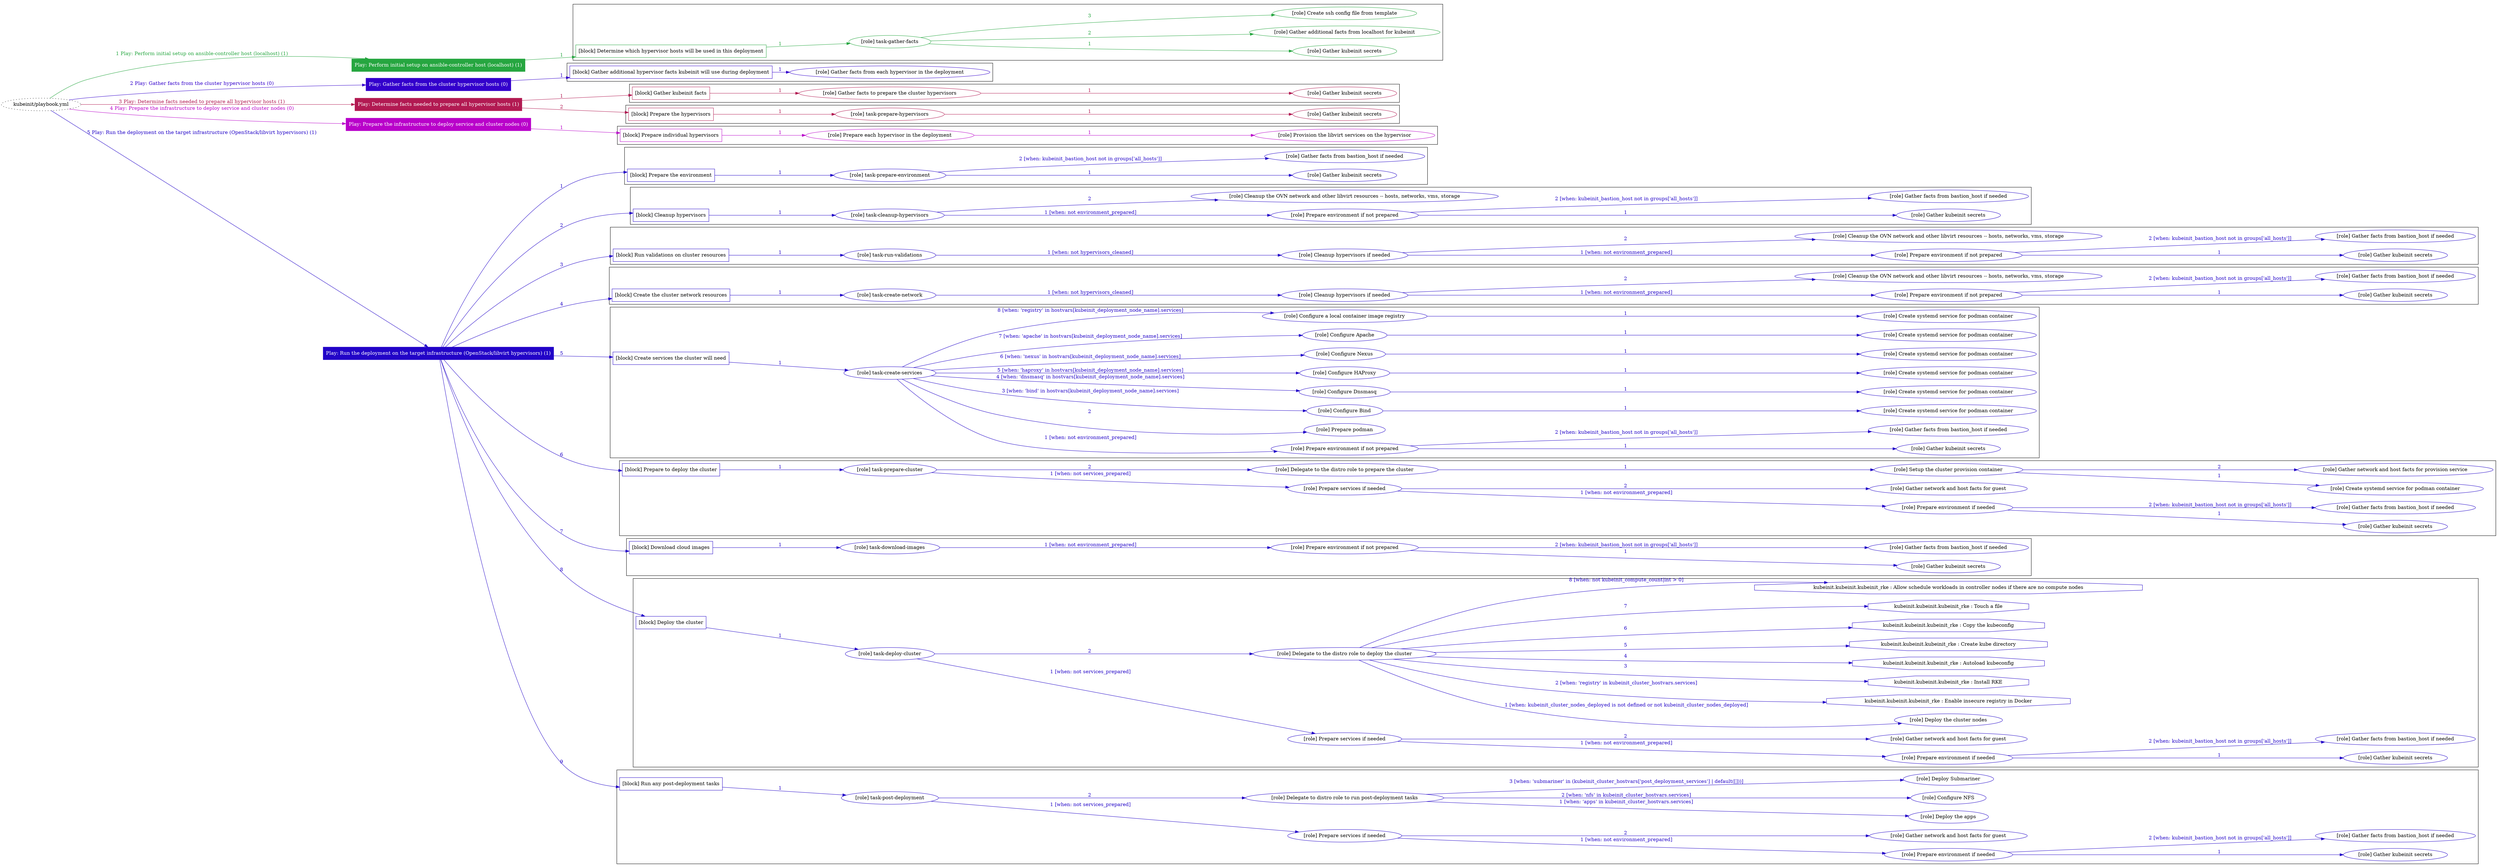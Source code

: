 digraph {
	graph [concentrate=true ordering=in rankdir=LR ratio=fill]
	edge [esep=5 sep=10]
	"kubeinit/playbook.yml" [URL="/home/runner/work/kubeinit/kubeinit/kubeinit/playbook.yml" id=playbook_e5b43197 style=dotted]
	"kubeinit/playbook.yml" -> play_6731e305 [label="1 Play: Perform initial setup on ansible-controller host (localhost) (1)" color="#26a640" fontcolor="#26a640" id=edge_play_6731e305 labeltooltip="1 Play: Perform initial setup on ansible-controller host (localhost) (1)" tooltip="1 Play: Perform initial setup on ansible-controller host (localhost) (1)"]
	subgraph "Play: Perform initial setup on ansible-controller host (localhost) (1)" {
		play_6731e305 [label="Play: Perform initial setup on ansible-controller host (localhost) (1)" URL="/home/runner/work/kubeinit/kubeinit/kubeinit/playbook.yml" color="#26a640" fontcolor="#ffffff" id=play_6731e305 shape=box style=filled tooltip=localhost]
		play_6731e305 -> block_b3681d63 [label=1 color="#26a640" fontcolor="#26a640" id=edge_block_b3681d63 labeltooltip=1 tooltip=1]
		subgraph cluster_block_b3681d63 {
			block_b3681d63 [label="[block] Determine which hypervisor hosts will be used in this deployment" URL="/home/runner/work/kubeinit/kubeinit/kubeinit/playbook.yml" color="#26a640" id=block_b3681d63 labeltooltip="Determine which hypervisor hosts will be used in this deployment" shape=box tooltip="Determine which hypervisor hosts will be used in this deployment"]
			block_b3681d63 -> role_437ab2cf [label="1 " color="#26a640" fontcolor="#26a640" id=edge_role_437ab2cf labeltooltip="1 " tooltip="1 "]
			subgraph "task-gather-facts" {
				role_437ab2cf [label="[role] task-gather-facts" URL="/home/runner/work/kubeinit/kubeinit/kubeinit/playbook.yml" color="#26a640" id=role_437ab2cf tooltip="task-gather-facts"]
				role_437ab2cf -> role_75351331 [label="1 " color="#26a640" fontcolor="#26a640" id=edge_role_75351331 labeltooltip="1 " tooltip="1 "]
				subgraph "Gather kubeinit secrets" {
					role_75351331 [label="[role] Gather kubeinit secrets" URL="/home/runner/.ansible/collections/ansible_collections/kubeinit/kubeinit/roles/kubeinit_prepare/tasks/build_hypervisors_group.yml" color="#26a640" id=role_75351331 tooltip="Gather kubeinit secrets"]
				}
				role_437ab2cf -> role_db725f07 [label="2 " color="#26a640" fontcolor="#26a640" id=edge_role_db725f07 labeltooltip="2 " tooltip="2 "]
				subgraph "Gather additional facts from localhost for kubeinit" {
					role_db725f07 [label="[role] Gather additional facts from localhost for kubeinit" URL="/home/runner/.ansible/collections/ansible_collections/kubeinit/kubeinit/roles/kubeinit_prepare/tasks/build_hypervisors_group.yml" color="#26a640" id=role_db725f07 tooltip="Gather additional facts from localhost for kubeinit"]
				}
				role_437ab2cf -> role_77120d6d [label="3 " color="#26a640" fontcolor="#26a640" id=edge_role_77120d6d labeltooltip="3 " tooltip="3 "]
				subgraph "Create ssh config file from template" {
					role_77120d6d [label="[role] Create ssh config file from template" URL="/home/runner/.ansible/collections/ansible_collections/kubeinit/kubeinit/roles/kubeinit_prepare/tasks/build_hypervisors_group.yml" color="#26a640" id=role_77120d6d tooltip="Create ssh config file from template"]
				}
			}
		}
	}
	"kubeinit/playbook.yml" -> play_72073419 [label="2 Play: Gather facts from the cluster hypervisor hosts (0)" color="#3300cc" fontcolor="#3300cc" id=edge_play_72073419 labeltooltip="2 Play: Gather facts from the cluster hypervisor hosts (0)" tooltip="2 Play: Gather facts from the cluster hypervisor hosts (0)"]
	subgraph "Play: Gather facts from the cluster hypervisor hosts (0)" {
		play_72073419 [label="Play: Gather facts from the cluster hypervisor hosts (0)" URL="/home/runner/work/kubeinit/kubeinit/kubeinit/playbook.yml" color="#3300cc" fontcolor="#ffffff" id=play_72073419 shape=box style=filled tooltip="Play: Gather facts from the cluster hypervisor hosts (0)"]
		play_72073419 -> block_6fa44863 [label=1 color="#3300cc" fontcolor="#3300cc" id=edge_block_6fa44863 labeltooltip=1 tooltip=1]
		subgraph cluster_block_6fa44863 {
			block_6fa44863 [label="[block] Gather additional hypervisor facts kubeinit will use during deployment" URL="/home/runner/work/kubeinit/kubeinit/kubeinit/playbook.yml" color="#3300cc" id=block_6fa44863 labeltooltip="Gather additional hypervisor facts kubeinit will use during deployment" shape=box tooltip="Gather additional hypervisor facts kubeinit will use during deployment"]
			block_6fa44863 -> role_35216594 [label="1 " color="#3300cc" fontcolor="#3300cc" id=edge_role_35216594 labeltooltip="1 " tooltip="1 "]
			subgraph "Gather facts from each hypervisor in the deployment" {
				role_35216594 [label="[role] Gather facts from each hypervisor in the deployment" URL="/home/runner/work/kubeinit/kubeinit/kubeinit/playbook.yml" color="#3300cc" id=role_35216594 tooltip="Gather facts from each hypervisor in the deployment"]
			}
		}
	}
	"kubeinit/playbook.yml" -> play_fef7a45b [label="3 Play: Determine facts needed to prepare all hypervisor hosts (1)" color="#b21a52" fontcolor="#b21a52" id=edge_play_fef7a45b labeltooltip="3 Play: Determine facts needed to prepare all hypervisor hosts (1)" tooltip="3 Play: Determine facts needed to prepare all hypervisor hosts (1)"]
	subgraph "Play: Determine facts needed to prepare all hypervisor hosts (1)" {
		play_fef7a45b [label="Play: Determine facts needed to prepare all hypervisor hosts (1)" URL="/home/runner/work/kubeinit/kubeinit/kubeinit/playbook.yml" color="#b21a52" fontcolor="#ffffff" id=play_fef7a45b shape=box style=filled tooltip=localhost]
		play_fef7a45b -> block_d60f68db [label=1 color="#b21a52" fontcolor="#b21a52" id=edge_block_d60f68db labeltooltip=1 tooltip=1]
		subgraph cluster_block_d60f68db {
			block_d60f68db [label="[block] Gather kubeinit facts" URL="/home/runner/work/kubeinit/kubeinit/kubeinit/playbook.yml" color="#b21a52" id=block_d60f68db labeltooltip="Gather kubeinit facts" shape=box tooltip="Gather kubeinit facts"]
			block_d60f68db -> role_01f25e96 [label="1 " color="#b21a52" fontcolor="#b21a52" id=edge_role_01f25e96 labeltooltip="1 " tooltip="1 "]
			subgraph "Gather facts to prepare the cluster hypervisors" {
				role_01f25e96 [label="[role] Gather facts to prepare the cluster hypervisors" URL="/home/runner/work/kubeinit/kubeinit/kubeinit/playbook.yml" color="#b21a52" id=role_01f25e96 tooltip="Gather facts to prepare the cluster hypervisors"]
				role_01f25e96 -> role_ce411f39 [label="1 " color="#b21a52" fontcolor="#b21a52" id=edge_role_ce411f39 labeltooltip="1 " tooltip="1 "]
				subgraph "Gather kubeinit secrets" {
					role_ce411f39 [label="[role] Gather kubeinit secrets" URL="/home/runner/.ansible/collections/ansible_collections/kubeinit/kubeinit/roles/kubeinit_prepare/tasks/gather_kubeinit_facts.yml" color="#b21a52" id=role_ce411f39 tooltip="Gather kubeinit secrets"]
				}
			}
		}
		play_fef7a45b -> block_b9fd15af [label=2 color="#b21a52" fontcolor="#b21a52" id=edge_block_b9fd15af labeltooltip=2 tooltip=2]
		subgraph cluster_block_b9fd15af {
			block_b9fd15af [label="[block] Prepare the hypervisors" URL="/home/runner/work/kubeinit/kubeinit/kubeinit/playbook.yml" color="#b21a52" id=block_b9fd15af labeltooltip="Prepare the hypervisors" shape=box tooltip="Prepare the hypervisors"]
			block_b9fd15af -> role_7b526070 [label="1 " color="#b21a52" fontcolor="#b21a52" id=edge_role_7b526070 labeltooltip="1 " tooltip="1 "]
			subgraph "task-prepare-hypervisors" {
				role_7b526070 [label="[role] task-prepare-hypervisors" URL="/home/runner/work/kubeinit/kubeinit/kubeinit/playbook.yml" color="#b21a52" id=role_7b526070 tooltip="task-prepare-hypervisors"]
				role_7b526070 -> role_4bcc6e3e [label="1 " color="#b21a52" fontcolor="#b21a52" id=edge_role_4bcc6e3e labeltooltip="1 " tooltip="1 "]
				subgraph "Gather kubeinit secrets" {
					role_4bcc6e3e [label="[role] Gather kubeinit secrets" URL="/home/runner/.ansible/collections/ansible_collections/kubeinit/kubeinit/roles/kubeinit_prepare/tasks/gather_kubeinit_facts.yml" color="#b21a52" id=role_4bcc6e3e tooltip="Gather kubeinit secrets"]
				}
			}
		}
	}
	"kubeinit/playbook.yml" -> play_8bc6c822 [label="4 Play: Prepare the infrastructure to deploy service and cluster nodes (0)" color="#b902ca" fontcolor="#b902ca" id=edge_play_8bc6c822 labeltooltip="4 Play: Prepare the infrastructure to deploy service and cluster nodes (0)" tooltip="4 Play: Prepare the infrastructure to deploy service and cluster nodes (0)"]
	subgraph "Play: Prepare the infrastructure to deploy service and cluster nodes (0)" {
		play_8bc6c822 [label="Play: Prepare the infrastructure to deploy service and cluster nodes (0)" URL="/home/runner/work/kubeinit/kubeinit/kubeinit/playbook.yml" color="#b902ca" fontcolor="#ffffff" id=play_8bc6c822 shape=box style=filled tooltip="Play: Prepare the infrastructure to deploy service and cluster nodes (0)"]
		play_8bc6c822 -> block_b586f96e [label=1 color="#b902ca" fontcolor="#b902ca" id=edge_block_b586f96e labeltooltip=1 tooltip=1]
		subgraph cluster_block_b586f96e {
			block_b586f96e [label="[block] Prepare individual hypervisors" URL="/home/runner/work/kubeinit/kubeinit/kubeinit/playbook.yml" color="#b902ca" id=block_b586f96e labeltooltip="Prepare individual hypervisors" shape=box tooltip="Prepare individual hypervisors"]
			block_b586f96e -> role_e8e0c2a1 [label="1 " color="#b902ca" fontcolor="#b902ca" id=edge_role_e8e0c2a1 labeltooltip="1 " tooltip="1 "]
			subgraph "Prepare each hypervisor in the deployment" {
				role_e8e0c2a1 [label="[role] Prepare each hypervisor in the deployment" URL="/home/runner/work/kubeinit/kubeinit/kubeinit/playbook.yml" color="#b902ca" id=role_e8e0c2a1 tooltip="Prepare each hypervisor in the deployment"]
				role_e8e0c2a1 -> role_58a31b5b [label="1 " color="#b902ca" fontcolor="#b902ca" id=edge_role_58a31b5b labeltooltip="1 " tooltip="1 "]
				subgraph "Provision the libvirt services on the hypervisor" {
					role_58a31b5b [label="[role] Provision the libvirt services on the hypervisor" URL="/home/runner/.ansible/collections/ansible_collections/kubeinit/kubeinit/roles/kubeinit_prepare/tasks/prepare_hypervisor.yml" color="#b902ca" id=role_58a31b5b tooltip="Provision the libvirt services on the hypervisor"]
				}
			}
		}
	}
	"kubeinit/playbook.yml" -> play_6dfbe5f4 [label="5 Play: Run the deployment on the target infrastructure (OpenStack/libvirt hypervisors) (1)" color="#2204c8" fontcolor="#2204c8" id=edge_play_6dfbe5f4 labeltooltip="5 Play: Run the deployment on the target infrastructure (OpenStack/libvirt hypervisors) (1)" tooltip="5 Play: Run the deployment on the target infrastructure (OpenStack/libvirt hypervisors) (1)"]
	subgraph "Play: Run the deployment on the target infrastructure (OpenStack/libvirt hypervisors) (1)" {
		play_6dfbe5f4 [label="Play: Run the deployment on the target infrastructure (OpenStack/libvirt hypervisors) (1)" URL="/home/runner/work/kubeinit/kubeinit/kubeinit/playbook.yml" color="#2204c8" fontcolor="#ffffff" id=play_6dfbe5f4 shape=box style=filled tooltip=localhost]
		play_6dfbe5f4 -> block_b736e862 [label=1 color="#2204c8" fontcolor="#2204c8" id=edge_block_b736e862 labeltooltip=1 tooltip=1]
		subgraph cluster_block_b736e862 {
			block_b736e862 [label="[block] Prepare the environment" URL="/home/runner/work/kubeinit/kubeinit/kubeinit/playbook.yml" color="#2204c8" id=block_b736e862 labeltooltip="Prepare the environment" shape=box tooltip="Prepare the environment"]
			block_b736e862 -> role_d4042da0 [label="1 " color="#2204c8" fontcolor="#2204c8" id=edge_role_d4042da0 labeltooltip="1 " tooltip="1 "]
			subgraph "task-prepare-environment" {
				role_d4042da0 [label="[role] task-prepare-environment" URL="/home/runner/work/kubeinit/kubeinit/kubeinit/playbook.yml" color="#2204c8" id=role_d4042da0 tooltip="task-prepare-environment"]
				role_d4042da0 -> role_0a736695 [label="1 " color="#2204c8" fontcolor="#2204c8" id=edge_role_0a736695 labeltooltip="1 " tooltip="1 "]
				subgraph "Gather kubeinit secrets" {
					role_0a736695 [label="[role] Gather kubeinit secrets" URL="/home/runner/.ansible/collections/ansible_collections/kubeinit/kubeinit/roles/kubeinit_prepare/tasks/gather_kubeinit_facts.yml" color="#2204c8" id=role_0a736695 tooltip="Gather kubeinit secrets"]
				}
				role_d4042da0 -> role_b9f1ec9a [label="2 [when: kubeinit_bastion_host not in groups['all_hosts']]" color="#2204c8" fontcolor="#2204c8" id=edge_role_b9f1ec9a labeltooltip="2 [when: kubeinit_bastion_host not in groups['all_hosts']]" tooltip="2 [when: kubeinit_bastion_host not in groups['all_hosts']]"]
				subgraph "Gather facts from bastion_host if needed" {
					role_b9f1ec9a [label="[role] Gather facts from bastion_host if needed" URL="/home/runner/.ansible/collections/ansible_collections/kubeinit/kubeinit/roles/kubeinit_prepare/tasks/main.yml" color="#2204c8" id=role_b9f1ec9a tooltip="Gather facts from bastion_host if needed"]
				}
			}
		}
		play_6dfbe5f4 -> block_bfe61a09 [label=2 color="#2204c8" fontcolor="#2204c8" id=edge_block_bfe61a09 labeltooltip=2 tooltip=2]
		subgraph cluster_block_bfe61a09 {
			block_bfe61a09 [label="[block] Cleanup hypervisors" URL="/home/runner/work/kubeinit/kubeinit/kubeinit/playbook.yml" color="#2204c8" id=block_bfe61a09 labeltooltip="Cleanup hypervisors" shape=box tooltip="Cleanup hypervisors"]
			block_bfe61a09 -> role_26ad5197 [label="1 " color="#2204c8" fontcolor="#2204c8" id=edge_role_26ad5197 labeltooltip="1 " tooltip="1 "]
			subgraph "task-cleanup-hypervisors" {
				role_26ad5197 [label="[role] task-cleanup-hypervisors" URL="/home/runner/work/kubeinit/kubeinit/kubeinit/playbook.yml" color="#2204c8" id=role_26ad5197 tooltip="task-cleanup-hypervisors"]
				role_26ad5197 -> role_f954d0b8 [label="1 [when: not environment_prepared]" color="#2204c8" fontcolor="#2204c8" id=edge_role_f954d0b8 labeltooltip="1 [when: not environment_prepared]" tooltip="1 [when: not environment_prepared]"]
				subgraph "Prepare environment if not prepared" {
					role_f954d0b8 [label="[role] Prepare environment if not prepared" URL="/home/runner/.ansible/collections/ansible_collections/kubeinit/kubeinit/roles/kubeinit_libvirt/tasks/cleanup_hypervisors.yml" color="#2204c8" id=role_f954d0b8 tooltip="Prepare environment if not prepared"]
					role_f954d0b8 -> role_01b37841 [label="1 " color="#2204c8" fontcolor="#2204c8" id=edge_role_01b37841 labeltooltip="1 " tooltip="1 "]
					subgraph "Gather kubeinit secrets" {
						role_01b37841 [label="[role] Gather kubeinit secrets" URL="/home/runner/.ansible/collections/ansible_collections/kubeinit/kubeinit/roles/kubeinit_prepare/tasks/gather_kubeinit_facts.yml" color="#2204c8" id=role_01b37841 tooltip="Gather kubeinit secrets"]
					}
					role_f954d0b8 -> role_ae064ba0 [label="2 [when: kubeinit_bastion_host not in groups['all_hosts']]" color="#2204c8" fontcolor="#2204c8" id=edge_role_ae064ba0 labeltooltip="2 [when: kubeinit_bastion_host not in groups['all_hosts']]" tooltip="2 [when: kubeinit_bastion_host not in groups['all_hosts']]"]
					subgraph "Gather facts from bastion_host if needed" {
						role_ae064ba0 [label="[role] Gather facts from bastion_host if needed" URL="/home/runner/.ansible/collections/ansible_collections/kubeinit/kubeinit/roles/kubeinit_prepare/tasks/main.yml" color="#2204c8" id=role_ae064ba0 tooltip="Gather facts from bastion_host if needed"]
					}
				}
				role_26ad5197 -> role_a66ab19c [label="2 " color="#2204c8" fontcolor="#2204c8" id=edge_role_a66ab19c labeltooltip="2 " tooltip="2 "]
				subgraph "Cleanup the OVN network and other libvirt resources -- hosts, networks, vms, storage" {
					role_a66ab19c [label="[role] Cleanup the OVN network and other libvirt resources -- hosts, networks, vms, storage" URL="/home/runner/.ansible/collections/ansible_collections/kubeinit/kubeinit/roles/kubeinit_libvirt/tasks/cleanup_hypervisors.yml" color="#2204c8" id=role_a66ab19c tooltip="Cleanup the OVN network and other libvirt resources -- hosts, networks, vms, storage"]
				}
			}
		}
		play_6dfbe5f4 -> block_b10ed9be [label=3 color="#2204c8" fontcolor="#2204c8" id=edge_block_b10ed9be labeltooltip=3 tooltip=3]
		subgraph cluster_block_b10ed9be {
			block_b10ed9be [label="[block] Run validations on cluster resources" URL="/home/runner/work/kubeinit/kubeinit/kubeinit/playbook.yml" color="#2204c8" id=block_b10ed9be labeltooltip="Run validations on cluster resources" shape=box tooltip="Run validations on cluster resources"]
			block_b10ed9be -> role_ab73ddde [label="1 " color="#2204c8" fontcolor="#2204c8" id=edge_role_ab73ddde labeltooltip="1 " tooltip="1 "]
			subgraph "task-run-validations" {
				role_ab73ddde [label="[role] task-run-validations" URL="/home/runner/work/kubeinit/kubeinit/kubeinit/playbook.yml" color="#2204c8" id=role_ab73ddde tooltip="task-run-validations"]
				role_ab73ddde -> role_ed09f75f [label="1 [when: not hypervisors_cleaned]" color="#2204c8" fontcolor="#2204c8" id=edge_role_ed09f75f labeltooltip="1 [when: not hypervisors_cleaned]" tooltip="1 [when: not hypervisors_cleaned]"]
				subgraph "Cleanup hypervisors if needed" {
					role_ed09f75f [label="[role] Cleanup hypervisors if needed" URL="/home/runner/.ansible/collections/ansible_collections/kubeinit/kubeinit/roles/kubeinit_validations/tasks/main.yml" color="#2204c8" id=role_ed09f75f tooltip="Cleanup hypervisors if needed"]
					role_ed09f75f -> role_bd2a3592 [label="1 [when: not environment_prepared]" color="#2204c8" fontcolor="#2204c8" id=edge_role_bd2a3592 labeltooltip="1 [when: not environment_prepared]" tooltip="1 [when: not environment_prepared]"]
					subgraph "Prepare environment if not prepared" {
						role_bd2a3592 [label="[role] Prepare environment if not prepared" URL="/home/runner/.ansible/collections/ansible_collections/kubeinit/kubeinit/roles/kubeinit_libvirt/tasks/cleanup_hypervisors.yml" color="#2204c8" id=role_bd2a3592 tooltip="Prepare environment if not prepared"]
						role_bd2a3592 -> role_740865bc [label="1 " color="#2204c8" fontcolor="#2204c8" id=edge_role_740865bc labeltooltip="1 " tooltip="1 "]
						subgraph "Gather kubeinit secrets" {
							role_740865bc [label="[role] Gather kubeinit secrets" URL="/home/runner/.ansible/collections/ansible_collections/kubeinit/kubeinit/roles/kubeinit_prepare/tasks/gather_kubeinit_facts.yml" color="#2204c8" id=role_740865bc tooltip="Gather kubeinit secrets"]
						}
						role_bd2a3592 -> role_7c734d20 [label="2 [when: kubeinit_bastion_host not in groups['all_hosts']]" color="#2204c8" fontcolor="#2204c8" id=edge_role_7c734d20 labeltooltip="2 [when: kubeinit_bastion_host not in groups['all_hosts']]" tooltip="2 [when: kubeinit_bastion_host not in groups['all_hosts']]"]
						subgraph "Gather facts from bastion_host if needed" {
							role_7c734d20 [label="[role] Gather facts from bastion_host if needed" URL="/home/runner/.ansible/collections/ansible_collections/kubeinit/kubeinit/roles/kubeinit_prepare/tasks/main.yml" color="#2204c8" id=role_7c734d20 tooltip="Gather facts from bastion_host if needed"]
						}
					}
					role_ed09f75f -> role_f7954435 [label="2 " color="#2204c8" fontcolor="#2204c8" id=edge_role_f7954435 labeltooltip="2 " tooltip="2 "]
					subgraph "Cleanup the OVN network and other libvirt resources -- hosts, networks, vms, storage" {
						role_f7954435 [label="[role] Cleanup the OVN network and other libvirt resources -- hosts, networks, vms, storage" URL="/home/runner/.ansible/collections/ansible_collections/kubeinit/kubeinit/roles/kubeinit_libvirt/tasks/cleanup_hypervisors.yml" color="#2204c8" id=role_f7954435 tooltip="Cleanup the OVN network and other libvirt resources -- hosts, networks, vms, storage"]
					}
				}
			}
		}
		play_6dfbe5f4 -> block_951c4554 [label=4 color="#2204c8" fontcolor="#2204c8" id=edge_block_951c4554 labeltooltip=4 tooltip=4]
		subgraph cluster_block_951c4554 {
			block_951c4554 [label="[block] Create the cluster network resources" URL="/home/runner/work/kubeinit/kubeinit/kubeinit/playbook.yml" color="#2204c8" id=block_951c4554 labeltooltip="Create the cluster network resources" shape=box tooltip="Create the cluster network resources"]
			block_951c4554 -> role_a13f71f9 [label="1 " color="#2204c8" fontcolor="#2204c8" id=edge_role_a13f71f9 labeltooltip="1 " tooltip="1 "]
			subgraph "task-create-network" {
				role_a13f71f9 [label="[role] task-create-network" URL="/home/runner/work/kubeinit/kubeinit/kubeinit/playbook.yml" color="#2204c8" id=role_a13f71f9 tooltip="task-create-network"]
				role_a13f71f9 -> role_6d97ff45 [label="1 [when: not hypervisors_cleaned]" color="#2204c8" fontcolor="#2204c8" id=edge_role_6d97ff45 labeltooltip="1 [when: not hypervisors_cleaned]" tooltip="1 [when: not hypervisors_cleaned]"]
				subgraph "Cleanup hypervisors if needed" {
					role_6d97ff45 [label="[role] Cleanup hypervisors if needed" URL="/home/runner/.ansible/collections/ansible_collections/kubeinit/kubeinit/roles/kubeinit_libvirt/tasks/create_network.yml" color="#2204c8" id=role_6d97ff45 tooltip="Cleanup hypervisors if needed"]
					role_6d97ff45 -> role_1e493fc8 [label="1 [when: not environment_prepared]" color="#2204c8" fontcolor="#2204c8" id=edge_role_1e493fc8 labeltooltip="1 [when: not environment_prepared]" tooltip="1 [when: not environment_prepared]"]
					subgraph "Prepare environment if not prepared" {
						role_1e493fc8 [label="[role] Prepare environment if not prepared" URL="/home/runner/.ansible/collections/ansible_collections/kubeinit/kubeinit/roles/kubeinit_libvirt/tasks/cleanup_hypervisors.yml" color="#2204c8" id=role_1e493fc8 tooltip="Prepare environment if not prepared"]
						role_1e493fc8 -> role_e768059a [label="1 " color="#2204c8" fontcolor="#2204c8" id=edge_role_e768059a labeltooltip="1 " tooltip="1 "]
						subgraph "Gather kubeinit secrets" {
							role_e768059a [label="[role] Gather kubeinit secrets" URL="/home/runner/.ansible/collections/ansible_collections/kubeinit/kubeinit/roles/kubeinit_prepare/tasks/gather_kubeinit_facts.yml" color="#2204c8" id=role_e768059a tooltip="Gather kubeinit secrets"]
						}
						role_1e493fc8 -> role_b37c4381 [label="2 [when: kubeinit_bastion_host not in groups['all_hosts']]" color="#2204c8" fontcolor="#2204c8" id=edge_role_b37c4381 labeltooltip="2 [when: kubeinit_bastion_host not in groups['all_hosts']]" tooltip="2 [when: kubeinit_bastion_host not in groups['all_hosts']]"]
						subgraph "Gather facts from bastion_host if needed" {
							role_b37c4381 [label="[role] Gather facts from bastion_host if needed" URL="/home/runner/.ansible/collections/ansible_collections/kubeinit/kubeinit/roles/kubeinit_prepare/tasks/main.yml" color="#2204c8" id=role_b37c4381 tooltip="Gather facts from bastion_host if needed"]
						}
					}
					role_6d97ff45 -> role_09455e68 [label="2 " color="#2204c8" fontcolor="#2204c8" id=edge_role_09455e68 labeltooltip="2 " tooltip="2 "]
					subgraph "Cleanup the OVN network and other libvirt resources -- hosts, networks, vms, storage" {
						role_09455e68 [label="[role] Cleanup the OVN network and other libvirt resources -- hosts, networks, vms, storage" URL="/home/runner/.ansible/collections/ansible_collections/kubeinit/kubeinit/roles/kubeinit_libvirt/tasks/cleanup_hypervisors.yml" color="#2204c8" id=role_09455e68 tooltip="Cleanup the OVN network and other libvirt resources -- hosts, networks, vms, storage"]
					}
				}
			}
		}
		play_6dfbe5f4 -> block_b1079f41 [label=5 color="#2204c8" fontcolor="#2204c8" id=edge_block_b1079f41 labeltooltip=5 tooltip=5]
		subgraph cluster_block_b1079f41 {
			block_b1079f41 [label="[block] Create services the cluster will need" URL="/home/runner/work/kubeinit/kubeinit/kubeinit/playbook.yml" color="#2204c8" id=block_b1079f41 labeltooltip="Create services the cluster will need" shape=box tooltip="Create services the cluster will need"]
			block_b1079f41 -> role_1b0fa3a2 [label="1 " color="#2204c8" fontcolor="#2204c8" id=edge_role_1b0fa3a2 labeltooltip="1 " tooltip="1 "]
			subgraph "task-create-services" {
				role_1b0fa3a2 [label="[role] task-create-services" URL="/home/runner/work/kubeinit/kubeinit/kubeinit/playbook.yml" color="#2204c8" id=role_1b0fa3a2 tooltip="task-create-services"]
				role_1b0fa3a2 -> role_25ea1fac [label="1 [when: not environment_prepared]" color="#2204c8" fontcolor="#2204c8" id=edge_role_25ea1fac labeltooltip="1 [when: not environment_prepared]" tooltip="1 [when: not environment_prepared]"]
				subgraph "Prepare environment if not prepared" {
					role_25ea1fac [label="[role] Prepare environment if not prepared" URL="/home/runner/.ansible/collections/ansible_collections/kubeinit/kubeinit/roles/kubeinit_services/tasks/main.yml" color="#2204c8" id=role_25ea1fac tooltip="Prepare environment if not prepared"]
					role_25ea1fac -> role_dfe9394c [label="1 " color="#2204c8" fontcolor="#2204c8" id=edge_role_dfe9394c labeltooltip="1 " tooltip="1 "]
					subgraph "Gather kubeinit secrets" {
						role_dfe9394c [label="[role] Gather kubeinit secrets" URL="/home/runner/.ansible/collections/ansible_collections/kubeinit/kubeinit/roles/kubeinit_prepare/tasks/gather_kubeinit_facts.yml" color="#2204c8" id=role_dfe9394c tooltip="Gather kubeinit secrets"]
					}
					role_25ea1fac -> role_5c1d70ce [label="2 [when: kubeinit_bastion_host not in groups['all_hosts']]" color="#2204c8" fontcolor="#2204c8" id=edge_role_5c1d70ce labeltooltip="2 [when: kubeinit_bastion_host not in groups['all_hosts']]" tooltip="2 [when: kubeinit_bastion_host not in groups['all_hosts']]"]
					subgraph "Gather facts from bastion_host if needed" {
						role_5c1d70ce [label="[role] Gather facts from bastion_host if needed" URL="/home/runner/.ansible/collections/ansible_collections/kubeinit/kubeinit/roles/kubeinit_prepare/tasks/main.yml" color="#2204c8" id=role_5c1d70ce tooltip="Gather facts from bastion_host if needed"]
					}
				}
				role_1b0fa3a2 -> role_040b3873 [label="2 " color="#2204c8" fontcolor="#2204c8" id=edge_role_040b3873 labeltooltip="2 " tooltip="2 "]
				subgraph "Prepare podman" {
					role_040b3873 [label="[role] Prepare podman" URL="/home/runner/.ansible/collections/ansible_collections/kubeinit/kubeinit/roles/kubeinit_services/tasks/00_create_service_pod.yml" color="#2204c8" id=role_040b3873 tooltip="Prepare podman"]
				}
				role_1b0fa3a2 -> role_504daa87 [label="3 [when: 'bind' in hostvars[kubeinit_deployment_node_name].services]" color="#2204c8" fontcolor="#2204c8" id=edge_role_504daa87 labeltooltip="3 [when: 'bind' in hostvars[kubeinit_deployment_node_name].services]" tooltip="3 [when: 'bind' in hostvars[kubeinit_deployment_node_name].services]"]
				subgraph "Configure Bind" {
					role_504daa87 [label="[role] Configure Bind" URL="/home/runner/.ansible/collections/ansible_collections/kubeinit/kubeinit/roles/kubeinit_services/tasks/start_services_containers.yml" color="#2204c8" id=role_504daa87 tooltip="Configure Bind"]
					role_504daa87 -> role_abf6d89b [label="1 " color="#2204c8" fontcolor="#2204c8" id=edge_role_abf6d89b labeltooltip="1 " tooltip="1 "]
					subgraph "Create systemd service for podman container" {
						role_abf6d89b [label="[role] Create systemd service for podman container" URL="/home/runner/.ansible/collections/ansible_collections/kubeinit/kubeinit/roles/kubeinit_bind/tasks/main.yml" color="#2204c8" id=role_abf6d89b tooltip="Create systemd service for podman container"]
					}
				}
				role_1b0fa3a2 -> role_7a5f1042 [label="4 [when: 'dnsmasq' in hostvars[kubeinit_deployment_node_name].services]" color="#2204c8" fontcolor="#2204c8" id=edge_role_7a5f1042 labeltooltip="4 [when: 'dnsmasq' in hostvars[kubeinit_deployment_node_name].services]" tooltip="4 [when: 'dnsmasq' in hostvars[kubeinit_deployment_node_name].services]"]
				subgraph "Configure Dnsmasq" {
					role_7a5f1042 [label="[role] Configure Dnsmasq" URL="/home/runner/.ansible/collections/ansible_collections/kubeinit/kubeinit/roles/kubeinit_services/tasks/start_services_containers.yml" color="#2204c8" id=role_7a5f1042 tooltip="Configure Dnsmasq"]
					role_7a5f1042 -> role_9a423f6f [label="1 " color="#2204c8" fontcolor="#2204c8" id=edge_role_9a423f6f labeltooltip="1 " tooltip="1 "]
					subgraph "Create systemd service for podman container" {
						role_9a423f6f [label="[role] Create systemd service for podman container" URL="/home/runner/.ansible/collections/ansible_collections/kubeinit/kubeinit/roles/kubeinit_dnsmasq/tasks/main.yml" color="#2204c8" id=role_9a423f6f tooltip="Create systemd service for podman container"]
					}
				}
				role_1b0fa3a2 -> role_b8f5956e [label="5 [when: 'haproxy' in hostvars[kubeinit_deployment_node_name].services]" color="#2204c8" fontcolor="#2204c8" id=edge_role_b8f5956e labeltooltip="5 [when: 'haproxy' in hostvars[kubeinit_deployment_node_name].services]" tooltip="5 [when: 'haproxy' in hostvars[kubeinit_deployment_node_name].services]"]
				subgraph "Configure HAProxy" {
					role_b8f5956e [label="[role] Configure HAProxy" URL="/home/runner/.ansible/collections/ansible_collections/kubeinit/kubeinit/roles/kubeinit_services/tasks/start_services_containers.yml" color="#2204c8" id=role_b8f5956e tooltip="Configure HAProxy"]
					role_b8f5956e -> role_30c1afa3 [label="1 " color="#2204c8" fontcolor="#2204c8" id=edge_role_30c1afa3 labeltooltip="1 " tooltip="1 "]
					subgraph "Create systemd service for podman container" {
						role_30c1afa3 [label="[role] Create systemd service for podman container" URL="/home/runner/.ansible/collections/ansible_collections/kubeinit/kubeinit/roles/kubeinit_haproxy/tasks/main.yml" color="#2204c8" id=role_30c1afa3 tooltip="Create systemd service for podman container"]
					}
				}
				role_1b0fa3a2 -> role_5bfd11c9 [label="6 [when: 'nexus' in hostvars[kubeinit_deployment_node_name].services]" color="#2204c8" fontcolor="#2204c8" id=edge_role_5bfd11c9 labeltooltip="6 [when: 'nexus' in hostvars[kubeinit_deployment_node_name].services]" tooltip="6 [when: 'nexus' in hostvars[kubeinit_deployment_node_name].services]"]
				subgraph "Configure Nexus" {
					role_5bfd11c9 [label="[role] Configure Nexus" URL="/home/runner/.ansible/collections/ansible_collections/kubeinit/kubeinit/roles/kubeinit_services/tasks/start_services_containers.yml" color="#2204c8" id=role_5bfd11c9 tooltip="Configure Nexus"]
					role_5bfd11c9 -> role_9c80db29 [label="1 " color="#2204c8" fontcolor="#2204c8" id=edge_role_9c80db29 labeltooltip="1 " tooltip="1 "]
					subgraph "Create systemd service for podman container" {
						role_9c80db29 [label="[role] Create systemd service for podman container" URL="/home/runner/.ansible/collections/ansible_collections/kubeinit/kubeinit/roles/kubeinit_nexus/tasks/main.yml" color="#2204c8" id=role_9c80db29 tooltip="Create systemd service for podman container"]
					}
				}
				role_1b0fa3a2 -> role_23236510 [label="7 [when: 'apache' in hostvars[kubeinit_deployment_node_name].services]" color="#2204c8" fontcolor="#2204c8" id=edge_role_23236510 labeltooltip="7 [when: 'apache' in hostvars[kubeinit_deployment_node_name].services]" tooltip="7 [when: 'apache' in hostvars[kubeinit_deployment_node_name].services]"]
				subgraph "Configure Apache" {
					role_23236510 [label="[role] Configure Apache" URL="/home/runner/.ansible/collections/ansible_collections/kubeinit/kubeinit/roles/kubeinit_services/tasks/start_services_containers.yml" color="#2204c8" id=role_23236510 tooltip="Configure Apache"]
					role_23236510 -> role_9b44d9bc [label="1 " color="#2204c8" fontcolor="#2204c8" id=edge_role_9b44d9bc labeltooltip="1 " tooltip="1 "]
					subgraph "Create systemd service for podman container" {
						role_9b44d9bc [label="[role] Create systemd service for podman container" URL="/home/runner/.ansible/collections/ansible_collections/kubeinit/kubeinit/roles/kubeinit_apache/tasks/main.yml" color="#2204c8" id=role_9b44d9bc tooltip="Create systemd service for podman container"]
					}
				}
				role_1b0fa3a2 -> role_9517d2af [label="8 [when: 'registry' in hostvars[kubeinit_deployment_node_name].services]" color="#2204c8" fontcolor="#2204c8" id=edge_role_9517d2af labeltooltip="8 [when: 'registry' in hostvars[kubeinit_deployment_node_name].services]" tooltip="8 [when: 'registry' in hostvars[kubeinit_deployment_node_name].services]"]
				subgraph "Configure a local container image registry" {
					role_9517d2af [label="[role] Configure a local container image registry" URL="/home/runner/.ansible/collections/ansible_collections/kubeinit/kubeinit/roles/kubeinit_services/tasks/start_services_containers.yml" color="#2204c8" id=role_9517d2af tooltip="Configure a local container image registry"]
					role_9517d2af -> role_b97e4200 [label="1 " color="#2204c8" fontcolor="#2204c8" id=edge_role_b97e4200 labeltooltip="1 " tooltip="1 "]
					subgraph "Create systemd service for podman container" {
						role_b97e4200 [label="[role] Create systemd service for podman container" URL="/home/runner/.ansible/collections/ansible_collections/kubeinit/kubeinit/roles/kubeinit_registry/tasks/main.yml" color="#2204c8" id=role_b97e4200 tooltip="Create systemd service for podman container"]
					}
				}
			}
		}
		play_6dfbe5f4 -> block_1650a591 [label=6 color="#2204c8" fontcolor="#2204c8" id=edge_block_1650a591 labeltooltip=6 tooltip=6]
		subgraph cluster_block_1650a591 {
			block_1650a591 [label="[block] Prepare to deploy the cluster" URL="/home/runner/work/kubeinit/kubeinit/kubeinit/playbook.yml" color="#2204c8" id=block_1650a591 labeltooltip="Prepare to deploy the cluster" shape=box tooltip="Prepare to deploy the cluster"]
			block_1650a591 -> role_4c1e4912 [label="1 " color="#2204c8" fontcolor="#2204c8" id=edge_role_4c1e4912 labeltooltip="1 " tooltip="1 "]
			subgraph "task-prepare-cluster" {
				role_4c1e4912 [label="[role] task-prepare-cluster" URL="/home/runner/work/kubeinit/kubeinit/kubeinit/playbook.yml" color="#2204c8" id=role_4c1e4912 tooltip="task-prepare-cluster"]
				role_4c1e4912 -> role_12099286 [label="1 [when: not services_prepared]" color="#2204c8" fontcolor="#2204c8" id=edge_role_12099286 labeltooltip="1 [when: not services_prepared]" tooltip="1 [when: not services_prepared]"]
				subgraph "Prepare services if needed" {
					role_12099286 [label="[role] Prepare services if needed" URL="/home/runner/.ansible/collections/ansible_collections/kubeinit/kubeinit/roles/kubeinit_prepare/tasks/prepare_cluster.yml" color="#2204c8" id=role_12099286 tooltip="Prepare services if needed"]
					role_12099286 -> role_5e50bd8c [label="1 [when: not environment_prepared]" color="#2204c8" fontcolor="#2204c8" id=edge_role_5e50bd8c labeltooltip="1 [when: not environment_prepared]" tooltip="1 [when: not environment_prepared]"]
					subgraph "Prepare environment if needed" {
						role_5e50bd8c [label="[role] Prepare environment if needed" URL="/home/runner/.ansible/collections/ansible_collections/kubeinit/kubeinit/roles/kubeinit_services/tasks/prepare_services.yml" color="#2204c8" id=role_5e50bd8c tooltip="Prepare environment if needed"]
						role_5e50bd8c -> role_ad8c3998 [label="1 " color="#2204c8" fontcolor="#2204c8" id=edge_role_ad8c3998 labeltooltip="1 " tooltip="1 "]
						subgraph "Gather kubeinit secrets" {
							role_ad8c3998 [label="[role] Gather kubeinit secrets" URL="/home/runner/.ansible/collections/ansible_collections/kubeinit/kubeinit/roles/kubeinit_prepare/tasks/gather_kubeinit_facts.yml" color="#2204c8" id=role_ad8c3998 tooltip="Gather kubeinit secrets"]
						}
						role_5e50bd8c -> role_a1c78bff [label="2 [when: kubeinit_bastion_host not in groups['all_hosts']]" color="#2204c8" fontcolor="#2204c8" id=edge_role_a1c78bff labeltooltip="2 [when: kubeinit_bastion_host not in groups['all_hosts']]" tooltip="2 [when: kubeinit_bastion_host not in groups['all_hosts']]"]
						subgraph "Gather facts from bastion_host if needed" {
							role_a1c78bff [label="[role] Gather facts from bastion_host if needed" URL="/home/runner/.ansible/collections/ansible_collections/kubeinit/kubeinit/roles/kubeinit_prepare/tasks/main.yml" color="#2204c8" id=role_a1c78bff tooltip="Gather facts from bastion_host if needed"]
						}
					}
					role_12099286 -> role_26d64a8d [label="2 " color="#2204c8" fontcolor="#2204c8" id=edge_role_26d64a8d labeltooltip="2 " tooltip="2 "]
					subgraph "Gather network and host facts for guest" {
						role_26d64a8d [label="[role] Gather network and host facts for guest" URL="/home/runner/.ansible/collections/ansible_collections/kubeinit/kubeinit/roles/kubeinit_services/tasks/prepare_services.yml" color="#2204c8" id=role_26d64a8d tooltip="Gather network and host facts for guest"]
					}
				}
				role_4c1e4912 -> role_4e7e1aa4 [label="2 " color="#2204c8" fontcolor="#2204c8" id=edge_role_4e7e1aa4 labeltooltip="2 " tooltip="2 "]
				subgraph "Delegate to the distro role to prepare the cluster" {
					role_4e7e1aa4 [label="[role] Delegate to the distro role to prepare the cluster" URL="/home/runner/.ansible/collections/ansible_collections/kubeinit/kubeinit/roles/kubeinit_prepare/tasks/prepare_cluster.yml" color="#2204c8" id=role_4e7e1aa4 tooltip="Delegate to the distro role to prepare the cluster"]
					role_4e7e1aa4 -> role_df274224 [label="1 " color="#2204c8" fontcolor="#2204c8" id=edge_role_df274224 labeltooltip="1 " tooltip="1 "]
					subgraph "Setup the cluster provision container" {
						role_df274224 [label="[role] Setup the cluster provision container" URL="/home/runner/.ansible/collections/ansible_collections/kubeinit/kubeinit/roles/kubeinit_rke/tasks/prepare_cluster.yml" color="#2204c8" id=role_df274224 tooltip="Setup the cluster provision container"]
						role_df274224 -> role_b9946e45 [label="1 " color="#2204c8" fontcolor="#2204c8" id=edge_role_b9946e45 labeltooltip="1 " tooltip="1 "]
						subgraph "Create systemd service for podman container" {
							role_b9946e45 [label="[role] Create systemd service for podman container" URL="/home/runner/.ansible/collections/ansible_collections/kubeinit/kubeinit/roles/kubeinit_services/tasks/create_provision_container.yml" color="#2204c8" id=role_b9946e45 tooltip="Create systemd service for podman container"]
						}
						role_df274224 -> role_9da23230 [label="2 " color="#2204c8" fontcolor="#2204c8" id=edge_role_9da23230 labeltooltip="2 " tooltip="2 "]
						subgraph "Gather network and host facts for provision service" {
							role_9da23230 [label="[role] Gather network and host facts for provision service" URL="/home/runner/.ansible/collections/ansible_collections/kubeinit/kubeinit/roles/kubeinit_services/tasks/create_provision_container.yml" color="#2204c8" id=role_9da23230 tooltip="Gather network and host facts for provision service"]
						}
					}
				}
			}
		}
		play_6dfbe5f4 -> block_00e198c3 [label=7 color="#2204c8" fontcolor="#2204c8" id=edge_block_00e198c3 labeltooltip=7 tooltip=7]
		subgraph cluster_block_00e198c3 {
			block_00e198c3 [label="[block] Download cloud images" URL="/home/runner/work/kubeinit/kubeinit/kubeinit/playbook.yml" color="#2204c8" id=block_00e198c3 labeltooltip="Download cloud images" shape=box tooltip="Download cloud images"]
			block_00e198c3 -> role_1a1e1498 [label="1 " color="#2204c8" fontcolor="#2204c8" id=edge_role_1a1e1498 labeltooltip="1 " tooltip="1 "]
			subgraph "task-download-images" {
				role_1a1e1498 [label="[role] task-download-images" URL="/home/runner/work/kubeinit/kubeinit/kubeinit/playbook.yml" color="#2204c8" id=role_1a1e1498 tooltip="task-download-images"]
				role_1a1e1498 -> role_273ddb48 [label="1 [when: not environment_prepared]" color="#2204c8" fontcolor="#2204c8" id=edge_role_273ddb48 labeltooltip="1 [when: not environment_prepared]" tooltip="1 [when: not environment_prepared]"]
				subgraph "Prepare environment if not prepared" {
					role_273ddb48 [label="[role] Prepare environment if not prepared" URL="/home/runner/.ansible/collections/ansible_collections/kubeinit/kubeinit/roles/kubeinit_libvirt/tasks/download_cloud_images.yml" color="#2204c8" id=role_273ddb48 tooltip="Prepare environment if not prepared"]
					role_273ddb48 -> role_3de11356 [label="1 " color="#2204c8" fontcolor="#2204c8" id=edge_role_3de11356 labeltooltip="1 " tooltip="1 "]
					subgraph "Gather kubeinit secrets" {
						role_3de11356 [label="[role] Gather kubeinit secrets" URL="/home/runner/.ansible/collections/ansible_collections/kubeinit/kubeinit/roles/kubeinit_prepare/tasks/gather_kubeinit_facts.yml" color="#2204c8" id=role_3de11356 tooltip="Gather kubeinit secrets"]
					}
					role_273ddb48 -> role_9e3fce51 [label="2 [when: kubeinit_bastion_host not in groups['all_hosts']]" color="#2204c8" fontcolor="#2204c8" id=edge_role_9e3fce51 labeltooltip="2 [when: kubeinit_bastion_host not in groups['all_hosts']]" tooltip="2 [when: kubeinit_bastion_host not in groups['all_hosts']]"]
					subgraph "Gather facts from bastion_host if needed" {
						role_9e3fce51 [label="[role] Gather facts from bastion_host if needed" URL="/home/runner/.ansible/collections/ansible_collections/kubeinit/kubeinit/roles/kubeinit_prepare/tasks/main.yml" color="#2204c8" id=role_9e3fce51 tooltip="Gather facts from bastion_host if needed"]
					}
				}
			}
		}
		play_6dfbe5f4 -> block_7bf8fde9 [label=8 color="#2204c8" fontcolor="#2204c8" id=edge_block_7bf8fde9 labeltooltip=8 tooltip=8]
		subgraph cluster_block_7bf8fde9 {
			block_7bf8fde9 [label="[block] Deploy the cluster" URL="/home/runner/work/kubeinit/kubeinit/kubeinit/playbook.yml" color="#2204c8" id=block_7bf8fde9 labeltooltip="Deploy the cluster" shape=box tooltip="Deploy the cluster"]
			block_7bf8fde9 -> role_c8828e20 [label="1 " color="#2204c8" fontcolor="#2204c8" id=edge_role_c8828e20 labeltooltip="1 " tooltip="1 "]
			subgraph "task-deploy-cluster" {
				role_c8828e20 [label="[role] task-deploy-cluster" URL="/home/runner/work/kubeinit/kubeinit/kubeinit/playbook.yml" color="#2204c8" id=role_c8828e20 tooltip="task-deploy-cluster"]
				role_c8828e20 -> role_0117706e [label="1 [when: not services_prepared]" color="#2204c8" fontcolor="#2204c8" id=edge_role_0117706e labeltooltip="1 [when: not services_prepared]" tooltip="1 [when: not services_prepared]"]
				subgraph "Prepare services if needed" {
					role_0117706e [label="[role] Prepare services if needed" URL="/home/runner/.ansible/collections/ansible_collections/kubeinit/kubeinit/roles/kubeinit_prepare/tasks/deploy_cluster.yml" color="#2204c8" id=role_0117706e tooltip="Prepare services if needed"]
					role_0117706e -> role_a8e1c6c9 [label="1 [when: not environment_prepared]" color="#2204c8" fontcolor="#2204c8" id=edge_role_a8e1c6c9 labeltooltip="1 [when: not environment_prepared]" tooltip="1 [when: not environment_prepared]"]
					subgraph "Prepare environment if needed" {
						role_a8e1c6c9 [label="[role] Prepare environment if needed" URL="/home/runner/.ansible/collections/ansible_collections/kubeinit/kubeinit/roles/kubeinit_services/tasks/prepare_services.yml" color="#2204c8" id=role_a8e1c6c9 tooltip="Prepare environment if needed"]
						role_a8e1c6c9 -> role_dd1a8422 [label="1 " color="#2204c8" fontcolor="#2204c8" id=edge_role_dd1a8422 labeltooltip="1 " tooltip="1 "]
						subgraph "Gather kubeinit secrets" {
							role_dd1a8422 [label="[role] Gather kubeinit secrets" URL="/home/runner/.ansible/collections/ansible_collections/kubeinit/kubeinit/roles/kubeinit_prepare/tasks/gather_kubeinit_facts.yml" color="#2204c8" id=role_dd1a8422 tooltip="Gather kubeinit secrets"]
						}
						role_a8e1c6c9 -> role_ab244c9a [label="2 [when: kubeinit_bastion_host not in groups['all_hosts']]" color="#2204c8" fontcolor="#2204c8" id=edge_role_ab244c9a labeltooltip="2 [when: kubeinit_bastion_host not in groups['all_hosts']]" tooltip="2 [when: kubeinit_bastion_host not in groups['all_hosts']]"]
						subgraph "Gather facts from bastion_host if needed" {
							role_ab244c9a [label="[role] Gather facts from bastion_host if needed" URL="/home/runner/.ansible/collections/ansible_collections/kubeinit/kubeinit/roles/kubeinit_prepare/tasks/main.yml" color="#2204c8" id=role_ab244c9a tooltip="Gather facts from bastion_host if needed"]
						}
					}
					role_0117706e -> role_e6931120 [label="2 " color="#2204c8" fontcolor="#2204c8" id=edge_role_e6931120 labeltooltip="2 " tooltip="2 "]
					subgraph "Gather network and host facts for guest" {
						role_e6931120 [label="[role] Gather network and host facts for guest" URL="/home/runner/.ansible/collections/ansible_collections/kubeinit/kubeinit/roles/kubeinit_services/tasks/prepare_services.yml" color="#2204c8" id=role_e6931120 tooltip="Gather network and host facts for guest"]
					}
				}
				role_c8828e20 -> role_2a7a8f99 [label="2 " color="#2204c8" fontcolor="#2204c8" id=edge_role_2a7a8f99 labeltooltip="2 " tooltip="2 "]
				subgraph "Delegate to the distro role to deploy the cluster" {
					role_2a7a8f99 [label="[role] Delegate to the distro role to deploy the cluster" URL="/home/runner/.ansible/collections/ansible_collections/kubeinit/kubeinit/roles/kubeinit_prepare/tasks/deploy_cluster.yml" color="#2204c8" id=role_2a7a8f99 tooltip="Delegate to the distro role to deploy the cluster"]
					role_2a7a8f99 -> role_e6d80e70 [label="1 [when: kubeinit_cluster_nodes_deployed is not defined or not kubeinit_cluster_nodes_deployed]" color="#2204c8" fontcolor="#2204c8" id=edge_role_e6d80e70 labeltooltip="1 [when: kubeinit_cluster_nodes_deployed is not defined or not kubeinit_cluster_nodes_deployed]" tooltip="1 [when: kubeinit_cluster_nodes_deployed is not defined or not kubeinit_cluster_nodes_deployed]"]
					subgraph "Deploy the cluster nodes" {
						role_e6d80e70 [label="[role] Deploy the cluster nodes" URL="/home/runner/.ansible/collections/ansible_collections/kubeinit/kubeinit/roles/kubeinit_rke/tasks/main.yml" color="#2204c8" id=role_e6d80e70 tooltip="Deploy the cluster nodes"]
					}
					task_3891ebee [label="kubeinit.kubeinit.kubeinit_rke : Enable insecure registry in Docker" URL="/home/runner/.ansible/collections/ansible_collections/kubeinit/kubeinit/roles/kubeinit_rke/tasks/main.yml" color="#2204c8" id=task_3891ebee shape=octagon tooltip="kubeinit.kubeinit.kubeinit_rke : Enable insecure registry in Docker"]
					role_2a7a8f99 -> task_3891ebee [label="2 [when: 'registry' in kubeinit_cluster_hostvars.services]" color="#2204c8" fontcolor="#2204c8" id=edge_task_3891ebee labeltooltip="2 [when: 'registry' in kubeinit_cluster_hostvars.services]" tooltip="2 [when: 'registry' in kubeinit_cluster_hostvars.services]"]
					task_ce70ed27 [label="kubeinit.kubeinit.kubeinit_rke : Install RKE" URL="/home/runner/.ansible/collections/ansible_collections/kubeinit/kubeinit/roles/kubeinit_rke/tasks/main.yml" color="#2204c8" id=task_ce70ed27 shape=octagon tooltip="kubeinit.kubeinit.kubeinit_rke : Install RKE"]
					role_2a7a8f99 -> task_ce70ed27 [label="3 " color="#2204c8" fontcolor="#2204c8" id=edge_task_ce70ed27 labeltooltip="3 " tooltip="3 "]
					task_70411b28 [label="kubeinit.kubeinit.kubeinit_rke : Autoload kubeconfig" URL="/home/runner/.ansible/collections/ansible_collections/kubeinit/kubeinit/roles/kubeinit_rke/tasks/main.yml" color="#2204c8" id=task_70411b28 shape=octagon tooltip="kubeinit.kubeinit.kubeinit_rke : Autoload kubeconfig"]
					role_2a7a8f99 -> task_70411b28 [label="4 " color="#2204c8" fontcolor="#2204c8" id=edge_task_70411b28 labeltooltip="4 " tooltip="4 "]
					task_13ffd7f8 [label="kubeinit.kubeinit.kubeinit_rke : Create kube directory" URL="/home/runner/.ansible/collections/ansible_collections/kubeinit/kubeinit/roles/kubeinit_rke/tasks/main.yml" color="#2204c8" id=task_13ffd7f8 shape=octagon tooltip="kubeinit.kubeinit.kubeinit_rke : Create kube directory"]
					role_2a7a8f99 -> task_13ffd7f8 [label="5 " color="#2204c8" fontcolor="#2204c8" id=edge_task_13ffd7f8 labeltooltip="5 " tooltip="5 "]
					task_03f9f037 [label="kubeinit.kubeinit.kubeinit_rke : Copy the kubeconfig" URL="/home/runner/.ansible/collections/ansible_collections/kubeinit/kubeinit/roles/kubeinit_rke/tasks/main.yml" color="#2204c8" id=task_03f9f037 shape=octagon tooltip="kubeinit.kubeinit.kubeinit_rke : Copy the kubeconfig"]
					role_2a7a8f99 -> task_03f9f037 [label="6 " color="#2204c8" fontcolor="#2204c8" id=edge_task_03f9f037 labeltooltip="6 " tooltip="6 "]
					task_3ca48b7e [label="kubeinit.kubeinit.kubeinit_rke : Touch a file" URL="/home/runner/.ansible/collections/ansible_collections/kubeinit/kubeinit/roles/kubeinit_rke/tasks/main.yml" color="#2204c8" id=task_3ca48b7e shape=octagon tooltip="kubeinit.kubeinit.kubeinit_rke : Touch a file"]
					role_2a7a8f99 -> task_3ca48b7e [label="7 " color="#2204c8" fontcolor="#2204c8" id=edge_task_3ca48b7e labeltooltip="7 " tooltip="7 "]
					task_a5756708 [label="kubeinit.kubeinit.kubeinit_rke : Allow schedule workloads in controller nodes if there are no compute nodes" URL="/home/runner/.ansible/collections/ansible_collections/kubeinit/kubeinit/roles/kubeinit_rke/tasks/main.yml" color="#2204c8" id=task_a5756708 shape=octagon tooltip="kubeinit.kubeinit.kubeinit_rke : Allow schedule workloads in controller nodes if there are no compute nodes"]
					role_2a7a8f99 -> task_a5756708 [label="8 [when: not kubeinit_compute_count|int > 0]" color="#2204c8" fontcolor="#2204c8" id=edge_task_a5756708 labeltooltip="8 [when: not kubeinit_compute_count|int > 0]" tooltip="8 [when: not kubeinit_compute_count|int > 0]"]
				}
			}
		}
		play_6dfbe5f4 -> block_3c0fe986 [label=9 color="#2204c8" fontcolor="#2204c8" id=edge_block_3c0fe986 labeltooltip=9 tooltip=9]
		subgraph cluster_block_3c0fe986 {
			block_3c0fe986 [label="[block] Run any post-deployment tasks" URL="/home/runner/work/kubeinit/kubeinit/kubeinit/playbook.yml" color="#2204c8" id=block_3c0fe986 labeltooltip="Run any post-deployment tasks" shape=box tooltip="Run any post-deployment tasks"]
			block_3c0fe986 -> role_aab668c5 [label="1 " color="#2204c8" fontcolor="#2204c8" id=edge_role_aab668c5 labeltooltip="1 " tooltip="1 "]
			subgraph "task-post-deployment" {
				role_aab668c5 [label="[role] task-post-deployment" URL="/home/runner/work/kubeinit/kubeinit/kubeinit/playbook.yml" color="#2204c8" id=role_aab668c5 tooltip="task-post-deployment"]
				role_aab668c5 -> role_01f120fd [label="1 [when: not services_prepared]" color="#2204c8" fontcolor="#2204c8" id=edge_role_01f120fd labeltooltip="1 [when: not services_prepared]" tooltip="1 [when: not services_prepared]"]
				subgraph "Prepare services if needed" {
					role_01f120fd [label="[role] Prepare services if needed" URL="/home/runner/.ansible/collections/ansible_collections/kubeinit/kubeinit/roles/kubeinit_prepare/tasks/post_deployment.yml" color="#2204c8" id=role_01f120fd tooltip="Prepare services if needed"]
					role_01f120fd -> role_deaf627f [label="1 [when: not environment_prepared]" color="#2204c8" fontcolor="#2204c8" id=edge_role_deaf627f labeltooltip="1 [when: not environment_prepared]" tooltip="1 [when: not environment_prepared]"]
					subgraph "Prepare environment if needed" {
						role_deaf627f [label="[role] Prepare environment if needed" URL="/home/runner/.ansible/collections/ansible_collections/kubeinit/kubeinit/roles/kubeinit_services/tasks/prepare_services.yml" color="#2204c8" id=role_deaf627f tooltip="Prepare environment if needed"]
						role_deaf627f -> role_46976dc5 [label="1 " color="#2204c8" fontcolor="#2204c8" id=edge_role_46976dc5 labeltooltip="1 " tooltip="1 "]
						subgraph "Gather kubeinit secrets" {
							role_46976dc5 [label="[role] Gather kubeinit secrets" URL="/home/runner/.ansible/collections/ansible_collections/kubeinit/kubeinit/roles/kubeinit_prepare/tasks/gather_kubeinit_facts.yml" color="#2204c8" id=role_46976dc5 tooltip="Gather kubeinit secrets"]
						}
						role_deaf627f -> role_27ca2f4c [label="2 [when: kubeinit_bastion_host not in groups['all_hosts']]" color="#2204c8" fontcolor="#2204c8" id=edge_role_27ca2f4c labeltooltip="2 [when: kubeinit_bastion_host not in groups['all_hosts']]" tooltip="2 [when: kubeinit_bastion_host not in groups['all_hosts']]"]
						subgraph "Gather facts from bastion_host if needed" {
							role_27ca2f4c [label="[role] Gather facts from bastion_host if needed" URL="/home/runner/.ansible/collections/ansible_collections/kubeinit/kubeinit/roles/kubeinit_prepare/tasks/main.yml" color="#2204c8" id=role_27ca2f4c tooltip="Gather facts from bastion_host if needed"]
						}
					}
					role_01f120fd -> role_d1fd5bd9 [label="2 " color="#2204c8" fontcolor="#2204c8" id=edge_role_d1fd5bd9 labeltooltip="2 " tooltip="2 "]
					subgraph "Gather network and host facts for guest" {
						role_d1fd5bd9 [label="[role] Gather network and host facts for guest" URL="/home/runner/.ansible/collections/ansible_collections/kubeinit/kubeinit/roles/kubeinit_services/tasks/prepare_services.yml" color="#2204c8" id=role_d1fd5bd9 tooltip="Gather network and host facts for guest"]
					}
				}
				role_aab668c5 -> role_3c4a4761 [label="2 " color="#2204c8" fontcolor="#2204c8" id=edge_role_3c4a4761 labeltooltip="2 " tooltip="2 "]
				subgraph "Delegate to distro role to run post-deployment tasks" {
					role_3c4a4761 [label="[role] Delegate to distro role to run post-deployment tasks" URL="/home/runner/.ansible/collections/ansible_collections/kubeinit/kubeinit/roles/kubeinit_prepare/tasks/post_deployment.yml" color="#2204c8" id=role_3c4a4761 tooltip="Delegate to distro role to run post-deployment tasks"]
					role_3c4a4761 -> role_594201e2 [label="1 [when: 'apps' in kubeinit_cluster_hostvars.services]" color="#2204c8" fontcolor="#2204c8" id=edge_role_594201e2 labeltooltip="1 [when: 'apps' in kubeinit_cluster_hostvars.services]" tooltip="1 [when: 'apps' in kubeinit_cluster_hostvars.services]"]
					subgraph "Deploy the apps" {
						role_594201e2 [label="[role] Deploy the apps" URL="/home/runner/.ansible/collections/ansible_collections/kubeinit/kubeinit/roles/kubeinit_rke/tasks/post_deployment_tasks.yml" color="#2204c8" id=role_594201e2 tooltip="Deploy the apps"]
					}
					role_3c4a4761 -> role_a4e9208d [label="2 [when: 'nfs' in kubeinit_cluster_hostvars.services]" color="#2204c8" fontcolor="#2204c8" id=edge_role_a4e9208d labeltooltip="2 [when: 'nfs' in kubeinit_cluster_hostvars.services]" tooltip="2 [when: 'nfs' in kubeinit_cluster_hostvars.services]"]
					subgraph "Configure NFS" {
						role_a4e9208d [label="[role] Configure NFS" URL="/home/runner/.ansible/collections/ansible_collections/kubeinit/kubeinit/roles/kubeinit_rke/tasks/post_deployment_tasks.yml" color="#2204c8" id=role_a4e9208d tooltip="Configure NFS"]
					}
					role_3c4a4761 -> role_754edcdd [label="3 [when: 'submariner' in (kubeinit_cluster_hostvars['post_deployment_services'] | default([]))]" color="#2204c8" fontcolor="#2204c8" id=edge_role_754edcdd labeltooltip="3 [when: 'submariner' in (kubeinit_cluster_hostvars['post_deployment_services'] | default([]))]" tooltip="3 [when: 'submariner' in (kubeinit_cluster_hostvars['post_deployment_services'] | default([]))]"]
					subgraph "Deploy Submariner" {
						role_754edcdd [label="[role] Deploy Submariner" URL="/home/runner/.ansible/collections/ansible_collections/kubeinit/kubeinit/roles/kubeinit_rke/tasks/post_deployment_tasks.yml" color="#2204c8" id=role_754edcdd tooltip="Deploy Submariner"]
					}
				}
			}
		}
	}
}
